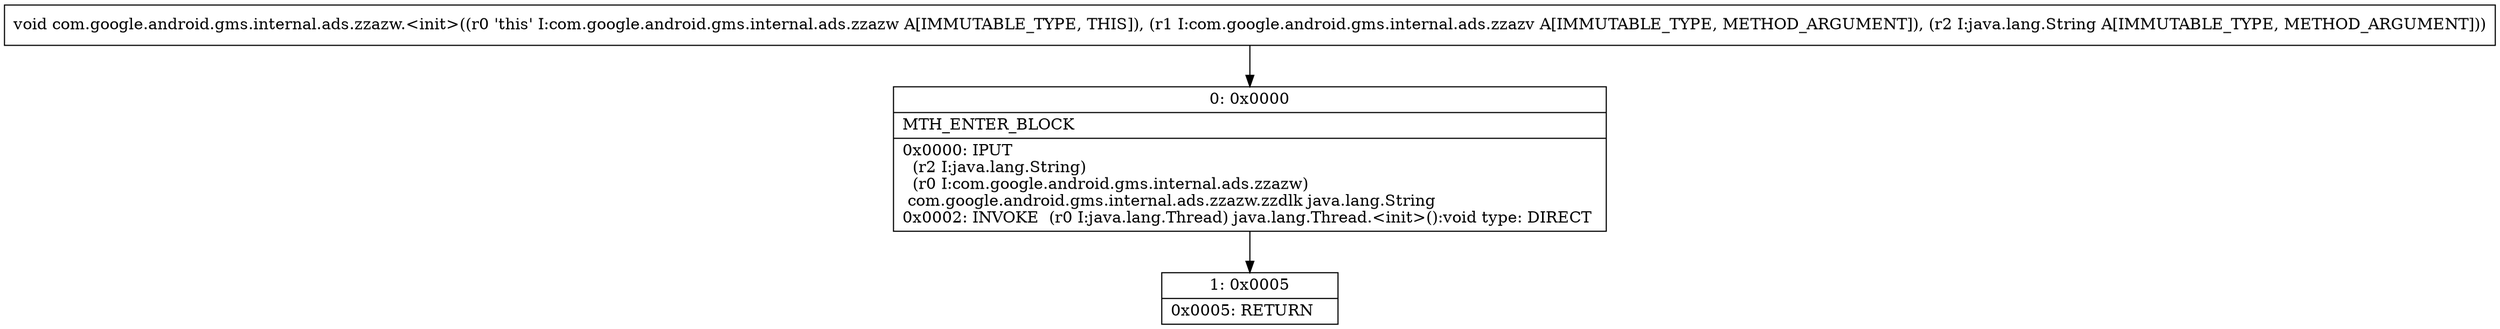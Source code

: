 digraph "CFG forcom.google.android.gms.internal.ads.zzazw.\<init\>(Lcom\/google\/android\/gms\/internal\/ads\/zzazv;Ljava\/lang\/String;)V" {
Node_0 [shape=record,label="{0\:\ 0x0000|MTH_ENTER_BLOCK\l|0x0000: IPUT  \l  (r2 I:java.lang.String)\l  (r0 I:com.google.android.gms.internal.ads.zzazw)\l com.google.android.gms.internal.ads.zzazw.zzdlk java.lang.String \l0x0002: INVOKE  (r0 I:java.lang.Thread) java.lang.Thread.\<init\>():void type: DIRECT \l}"];
Node_1 [shape=record,label="{1\:\ 0x0005|0x0005: RETURN   \l}"];
MethodNode[shape=record,label="{void com.google.android.gms.internal.ads.zzazw.\<init\>((r0 'this' I:com.google.android.gms.internal.ads.zzazw A[IMMUTABLE_TYPE, THIS]), (r1 I:com.google.android.gms.internal.ads.zzazv A[IMMUTABLE_TYPE, METHOD_ARGUMENT]), (r2 I:java.lang.String A[IMMUTABLE_TYPE, METHOD_ARGUMENT])) }"];
MethodNode -> Node_0;
Node_0 -> Node_1;
}

